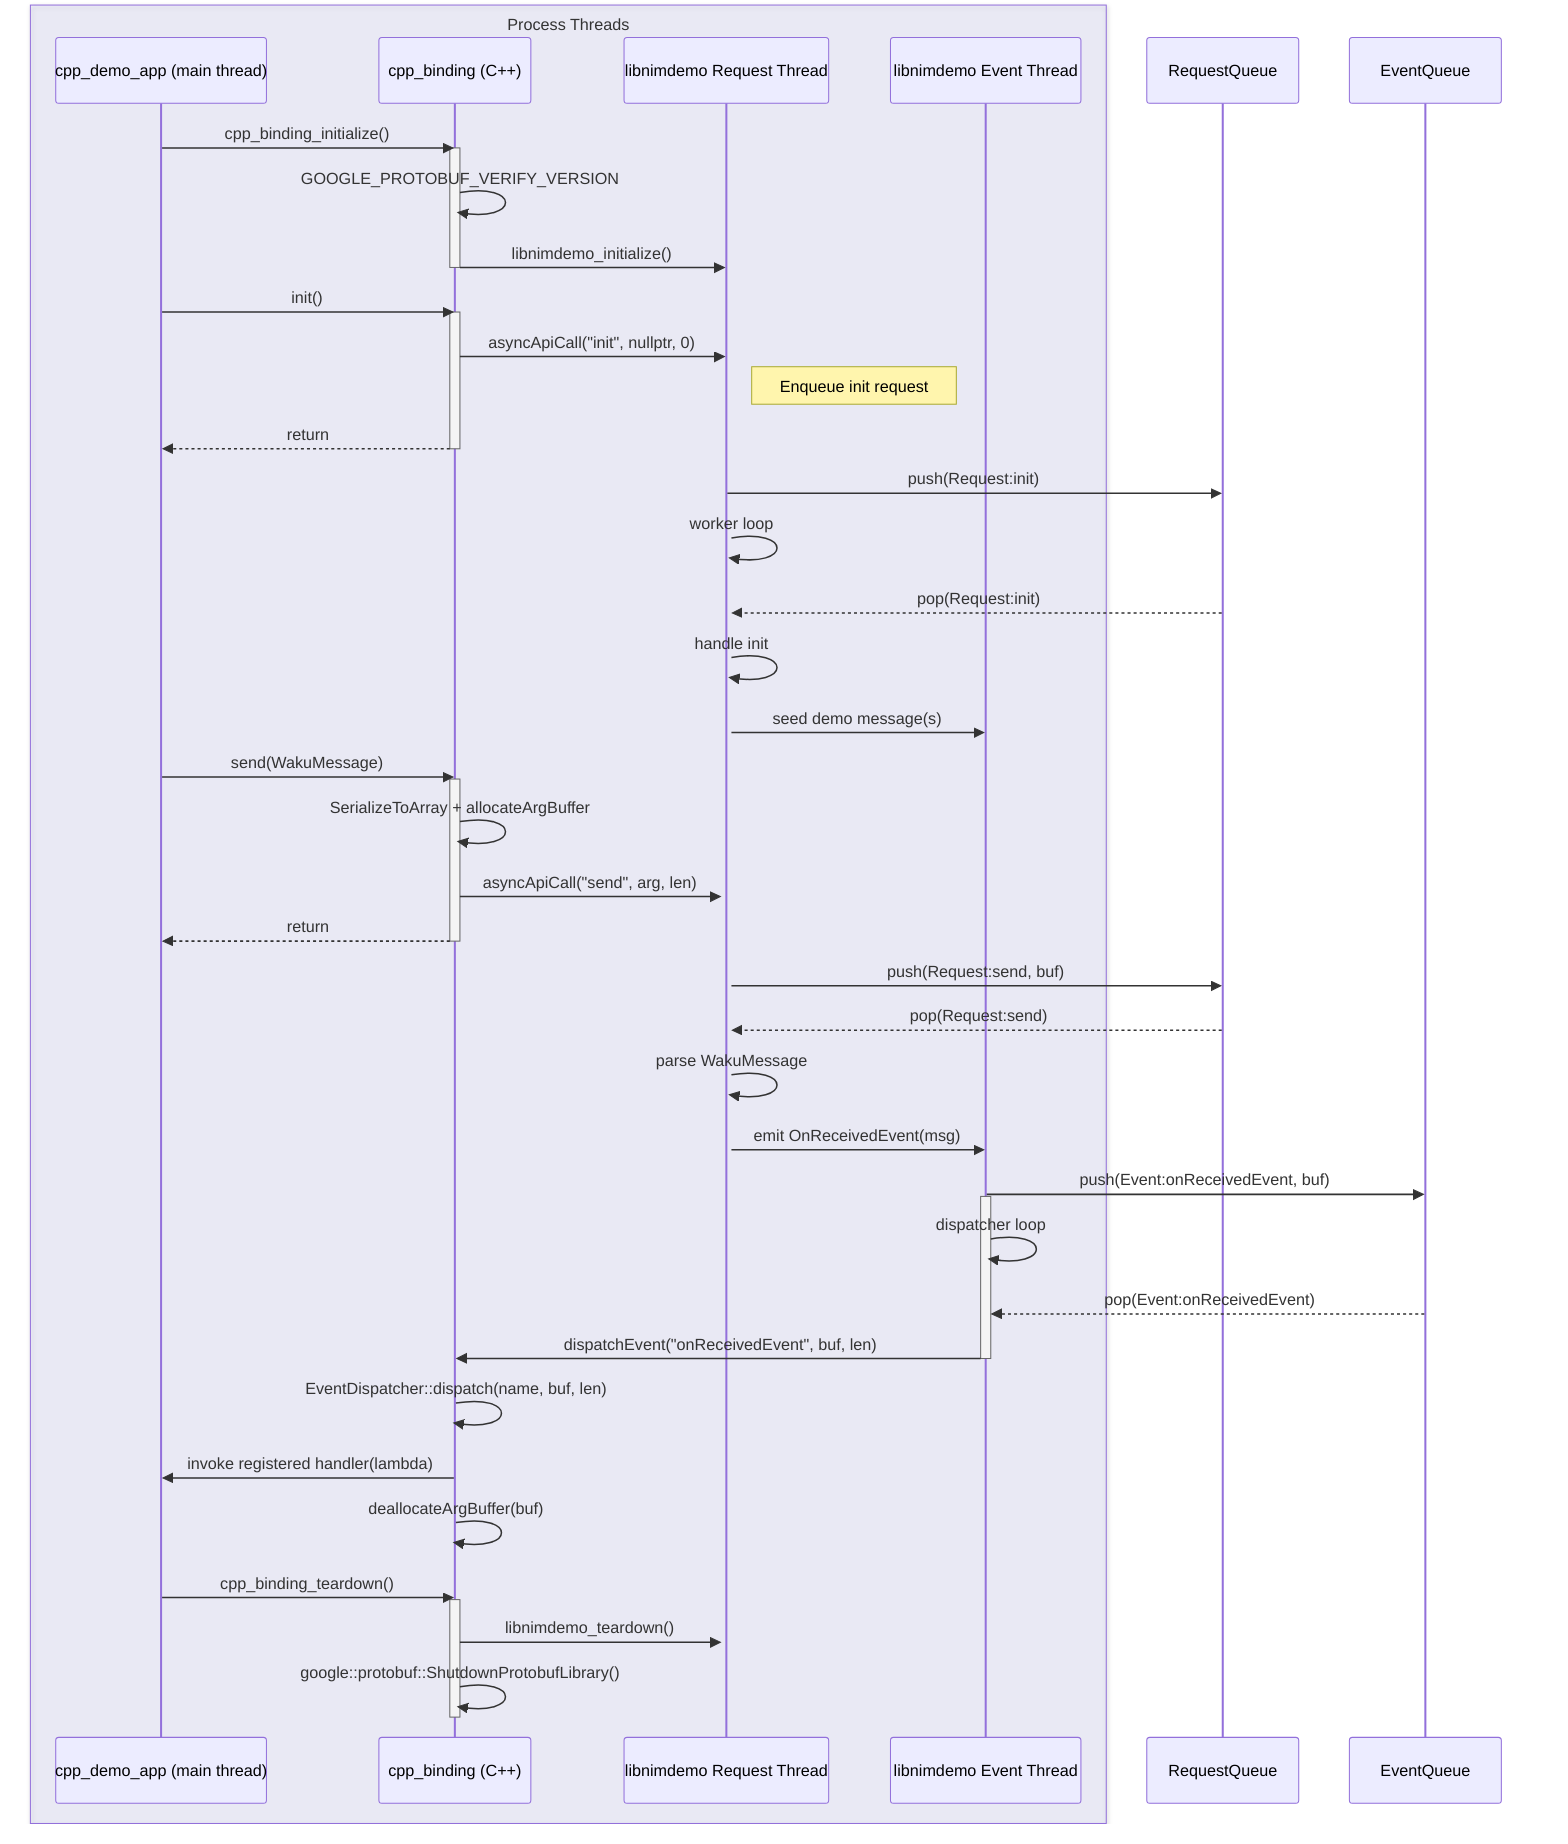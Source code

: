 sequenceDiagram
    %% Participants
    box rgba(200,200,255,0.2) Process Threads
    participant CPP as cpp_demo_app (main thread)
    participant CppBind as cpp_binding (C++)
    participant NimReq as libnimdemo Request Thread
    participant NimEvt as libnimdemo Event Thread
    end
    participant Qreq as RequestQueue
    participant Qevt as EventQueue

    %% Startup
    CPP->>CppBind: cpp_binding_initialize()
    activate CppBind
    CppBind->>CppBind: GOOGLE_PROTOBUF_VERIFY_VERSION
    CppBind->>NimReq: libnimdemo_initialize()
    deactivate CppBind

    %% App init call
    CPP->>CppBind: init()
    activate CppBind
    CppBind->>NimReq: asyncApiCall("init", nullptr, 0)
    Note right of NimReq: Enqueue init request
    CppBind-->>CPP: return
    deactivate CppBind
    NimReq->>Qreq: push(Request:init)

    %% Request processing loop
    activate NimReq
    NimReq->>NimReq: worker loop
    Qreq-->>NimReq: pop(Request:init)
    NimReq->>NimReq: handle init
    NimReq->>NimEvt: seed demo message(s)

    %% Send message from app
    CPP->>CppBind: send(WakuMessage)
    activate CppBind
    CppBind->>CppBind: SerializeToArray + allocateArgBuffer
    CppBind->>NimReq: asyncApiCall("send", arg, len)
    CppBind-->>CPP: return
    deactivate CppBind
    NimReq->>Qreq: push(Request:send, buf)

    %% Request:send processing
    Qreq-->>NimReq: pop(Request:send)
    NimReq->>NimReq: parse WakuMessage
    NimReq->>NimEvt: emit OnReceivedEvent(msg)

    %% Event dispatching
    NimEvt->>Qevt: push(Event:onReceivedEvent, buf)
    activate NimEvt
    NimEvt->>NimEvt: dispatcher loop
    Qevt-->>NimEvt: pop(Event:onReceivedEvent)
    NimEvt->>CppBind: dispatchEvent("onReceivedEvent", buf, len)
    deactivate NimEvt

    %% Callback invocation on app thread
    CppBind->>CppBind: EventDispatcher::dispatch(name, buf, len)
    CppBind->>CPP: invoke registered handler(lambda)
    CppBind->>CppBind: deallocateArgBuffer(buf)

    %% Teardown
    CPP->>CppBind: cpp_binding_teardown()
    activate CppBind
    CppBind->>NimReq: libnimdemo_teardown()
    CppBind->>CppBind: google::protobuf::ShutdownProtobufLibrary()
    deactivate CppBind